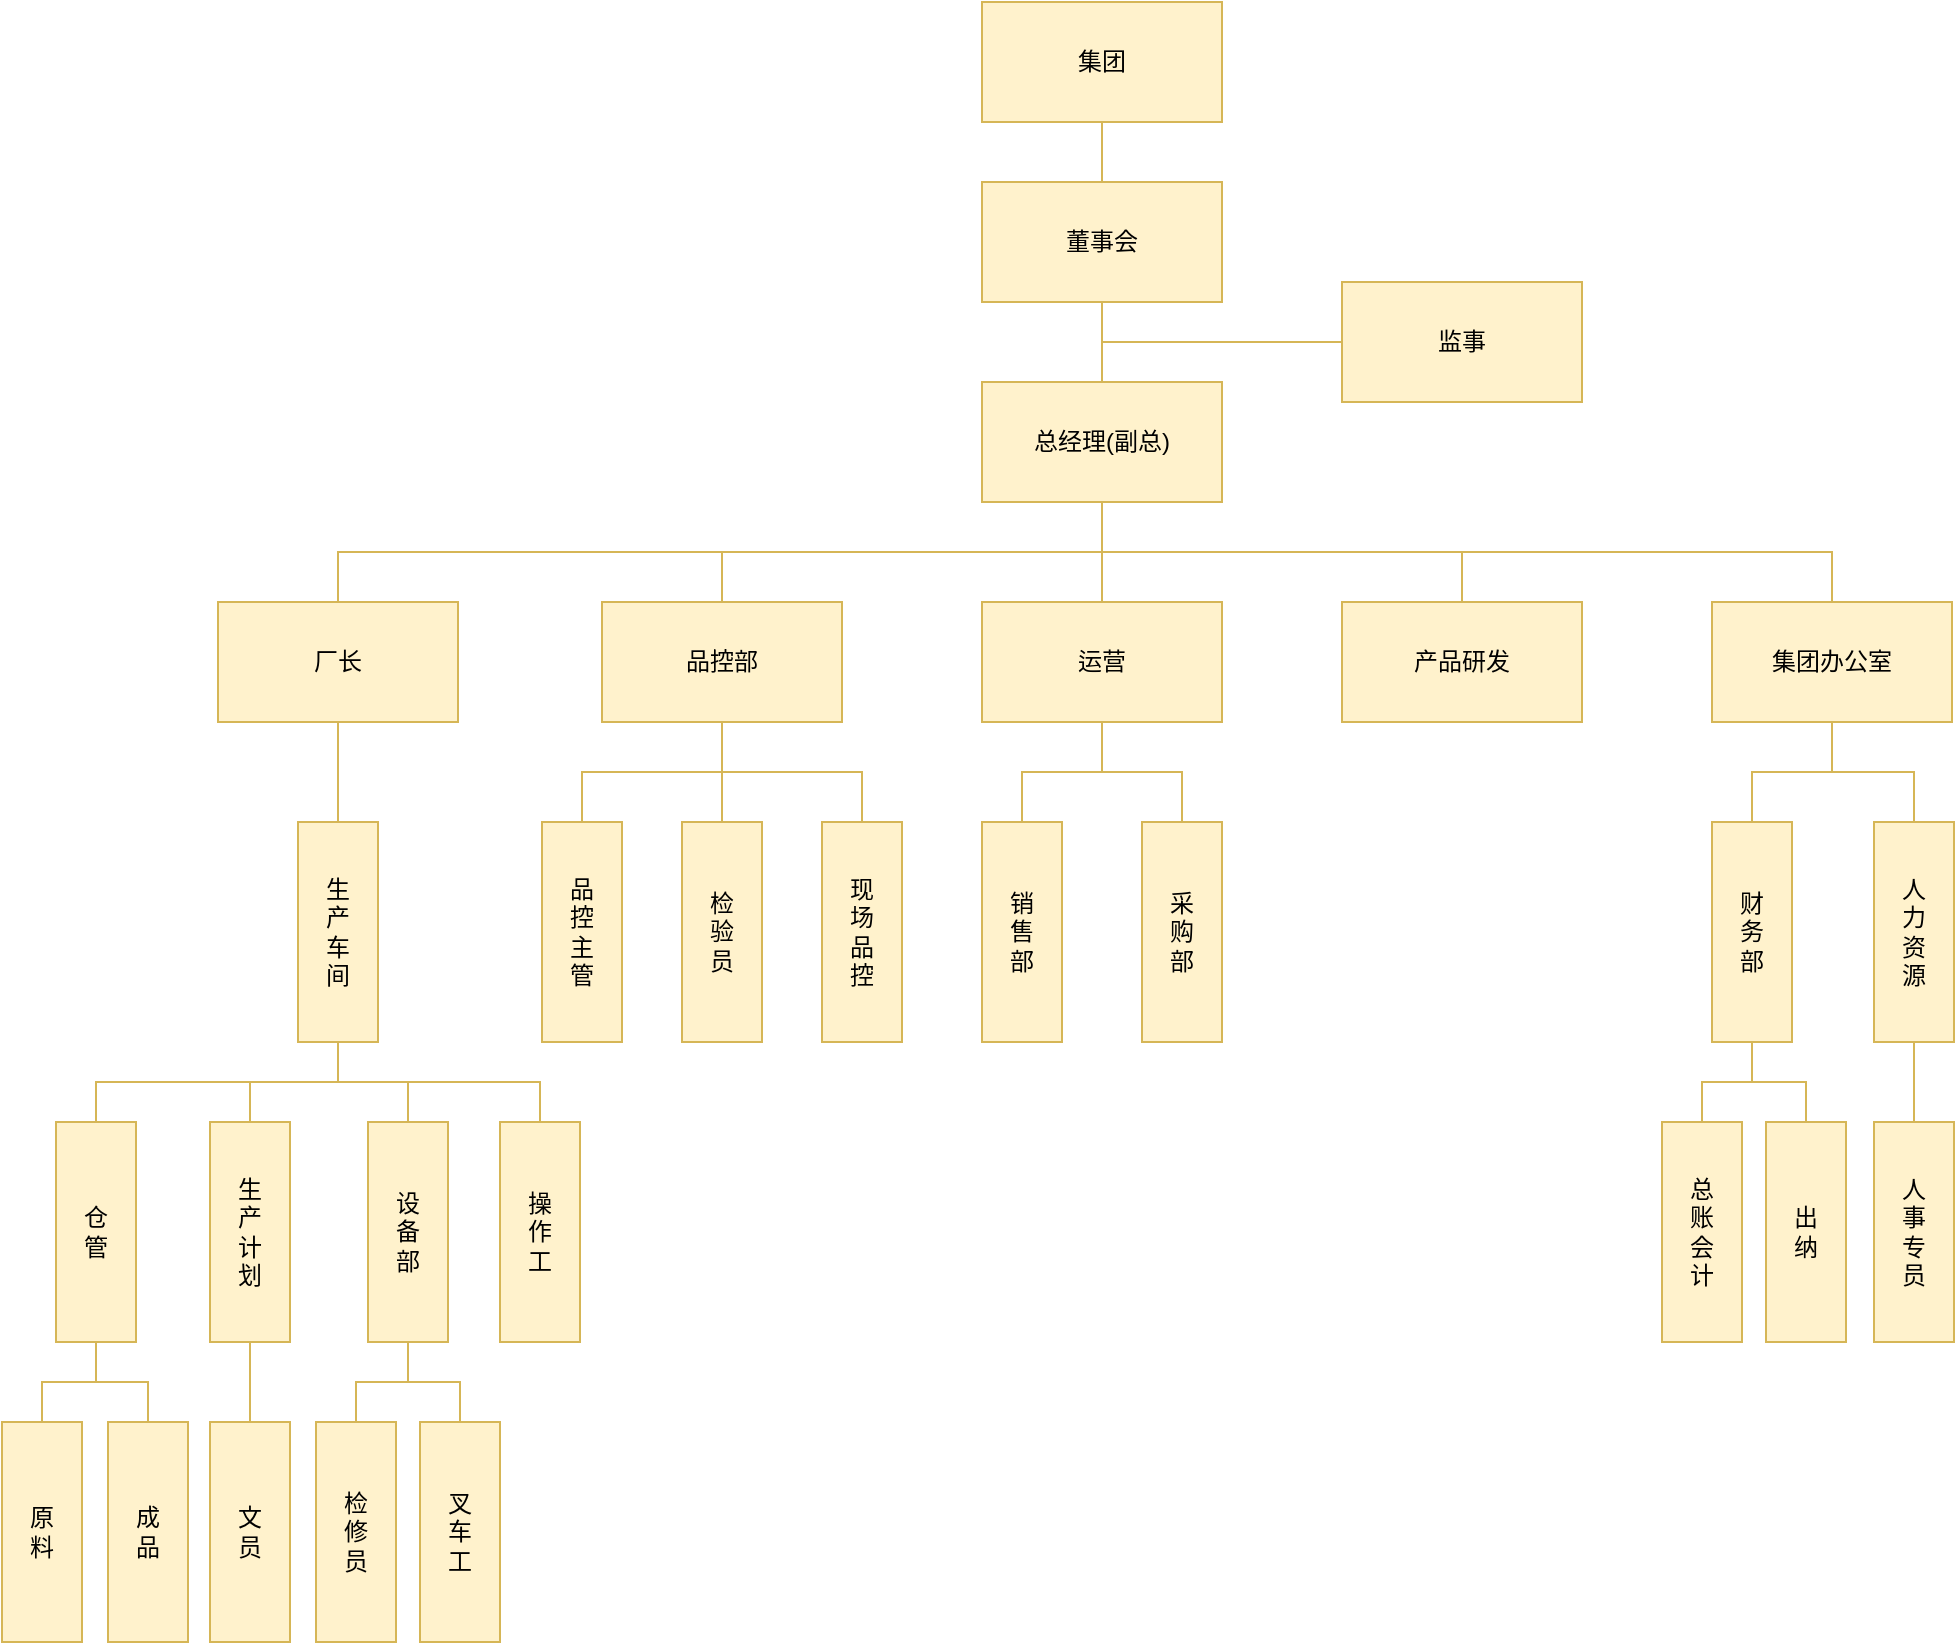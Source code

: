 <mxfile version="20.8.23" type="github">
  <diagram name="第 1 页" id="sqQpHCvgctDliyLKy5rX">
    <mxGraphModel dx="1026" dy="1860" grid="1" gridSize="10" guides="1" tooltips="1" connect="1" arrows="1" fold="1" page="1" pageScale="1" pageWidth="827" pageHeight="1169" math="0" shadow="0">
      <root>
        <mxCell id="0" />
        <mxCell id="1" parent="0" />
        <mxCell id="9nBWldFxYlAShyo2GWVR-32" style="edgeStyle=orthogonalEdgeStyle;rounded=0;orthogonalLoop=1;jettySize=auto;html=1;exitX=0.5;exitY=1;exitDx=0;exitDy=0;fillColor=#fff2cc;strokeColor=#d6b656;endArrow=none;endFill=0;" parent="1" source="nhXdP52gZIE5fKBT5u8z-1" target="G_AN2CLC8beRacx5l1sC-1" edge="1">
          <mxGeometry relative="1" as="geometry" />
        </mxCell>
        <mxCell id="nhXdP52gZIE5fKBT5u8z-1" value="总经理(副总)" style="rounded=0;whiteSpace=wrap;html=1;fillColor=#fff2cc;strokeColor=#d6b656;" parent="1" vertex="1">
          <mxGeometry x="570" y="80" width="120" height="60" as="geometry" />
        </mxCell>
        <mxCell id="9nBWldFxYlAShyo2GWVR-15" style="edgeStyle=orthogonalEdgeStyle;rounded=0;orthogonalLoop=1;jettySize=auto;html=1;exitX=0.5;exitY=1;exitDx=0;exitDy=0;entryX=0.5;entryY=0;entryDx=0;entryDy=0;fillColor=#fff2cc;strokeColor=#d6b656;endArrow=none;endFill=0;" parent="1" source="ilIW_ljpT0uhWPrlmf1J-7" target="9nBWldFxYlAShyo2GWVR-28" edge="1">
          <mxGeometry relative="1" as="geometry">
            <mxPoint x="409" y="300" as="targetPoint" />
          </mxGeometry>
        </mxCell>
        <mxCell id="G_AN2CLC8beRacx5l1sC-1" value="厂长" style="rounded=0;whiteSpace=wrap;html=1;fillColor=#fff2cc;strokeColor=#d6b656;" parent="1" vertex="1">
          <mxGeometry x="188" y="190" width="120" height="60" as="geometry" />
        </mxCell>
        <mxCell id="9nBWldFxYlAShyo2GWVR-56" style="edgeStyle=orthogonalEdgeStyle;rounded=0;orthogonalLoop=1;jettySize=auto;html=1;exitX=0.5;exitY=1;exitDx=0;exitDy=0;entryX=0.5;entryY=0;entryDx=0;entryDy=0;endArrow=none;endFill=0;fillColor=#fff2cc;strokeColor=#d6b656;" parent="1" source="G_AN2CLC8beRacx5l1sC-2" target="9nBWldFxYlAShyo2GWVR-6" edge="1">
          <mxGeometry relative="1" as="geometry" />
        </mxCell>
        <mxCell id="SPiXCdaH_PkydTj0pLrt-7" style="edgeStyle=orthogonalEdgeStyle;rounded=0;orthogonalLoop=1;jettySize=auto;html=1;exitX=0.5;exitY=0;exitDx=0;exitDy=0;entryX=0.5;entryY=1;entryDx=0;entryDy=0;endArrow=none;endFill=0;fillColor=#fff2cc;strokeColor=#d6b656;" parent="1" source="G_AN2CLC8beRacx5l1sC-2" target="nhXdP52gZIE5fKBT5u8z-1" edge="1">
          <mxGeometry relative="1" as="geometry" />
        </mxCell>
        <mxCell id="G_AN2CLC8beRacx5l1sC-2" value="运营" style="rounded=0;whiteSpace=wrap;html=1;fillColor=#fff2cc;strokeColor=#d6b656;" parent="1" vertex="1">
          <mxGeometry x="570" y="190" width="120" height="60" as="geometry" />
        </mxCell>
        <mxCell id="9nBWldFxYlAShyo2GWVR-22" value="" style="edgeStyle=orthogonalEdgeStyle;rounded=0;orthogonalLoop=1;jettySize=auto;html=1;fillColor=#fff2cc;strokeColor=#d6b656;endArrow=none;endFill=0;" parent="1" source="9nBWldFxYlAShyo2GWVR-1" target="nhXdP52gZIE5fKBT5u8z-1" edge="1">
          <mxGeometry relative="1" as="geometry" />
        </mxCell>
        <mxCell id="9nBWldFxYlAShyo2GWVR-1" value="董事会" style="rounded=0;whiteSpace=wrap;html=1;fillColor=#fff2cc;strokeColor=#d6b656;" parent="1" vertex="1">
          <mxGeometry x="570" y="-20" width="120" height="60" as="geometry" />
        </mxCell>
        <mxCell id="SPiXCdaH_PkydTj0pLrt-10" style="edgeStyle=orthogonalEdgeStyle;rounded=0;orthogonalLoop=1;jettySize=auto;html=1;exitX=0.5;exitY=0;exitDx=0;exitDy=0;entryX=0.5;entryY=1;entryDx=0;entryDy=0;endArrow=none;endFill=0;fillColor=#fff2cc;strokeColor=#d6b656;" parent="1" source="9nBWldFxYlAShyo2GWVR-2" target="nhXdP52gZIE5fKBT5u8z-1" edge="1">
          <mxGeometry relative="1" as="geometry" />
        </mxCell>
        <mxCell id="9nBWldFxYlAShyo2GWVR-2" value="产品研发" style="rounded=0;whiteSpace=wrap;html=1;fillColor=#fff2cc;strokeColor=#d6b656;" parent="1" vertex="1">
          <mxGeometry x="750" y="190" width="120" height="60" as="geometry" />
        </mxCell>
        <mxCell id="9nBWldFxYlAShyo2GWVR-33" style="edgeStyle=orthogonalEdgeStyle;rounded=0;orthogonalLoop=1;jettySize=auto;html=1;exitX=0.5;exitY=1;exitDx=0;exitDy=0;entryX=0.5;entryY=0;entryDx=0;entryDy=0;fillColor=#fff2cc;strokeColor=#d6b656;endArrow=none;endFill=0;" parent="1" source="9nBWldFxYlAShyo2GWVR-4" target="9nBWldFxYlAShyo2GWVR-24" edge="1">
          <mxGeometry relative="1" as="geometry" />
        </mxCell>
        <mxCell id="9nBWldFxYlAShyo2GWVR-34" style="edgeStyle=orthogonalEdgeStyle;rounded=0;orthogonalLoop=1;jettySize=auto;html=1;exitX=0.5;exitY=1;exitDx=0;exitDy=0;entryX=0.5;entryY=0;entryDx=0;entryDy=0;fillColor=#fff2cc;strokeColor=#d6b656;endArrow=none;endFill=0;" parent="1" source="9nBWldFxYlAShyo2GWVR-4" target="9nBWldFxYlAShyo2GWVR-23" edge="1">
          <mxGeometry relative="1" as="geometry" />
        </mxCell>
        <mxCell id="SPiXCdaH_PkydTj0pLrt-9" style="edgeStyle=orthogonalEdgeStyle;rounded=0;orthogonalLoop=1;jettySize=auto;html=1;exitX=0.5;exitY=0;exitDx=0;exitDy=0;endArrow=none;endFill=0;entryX=0.5;entryY=1;entryDx=0;entryDy=0;fillColor=#fff2cc;strokeColor=#d6b656;" parent="1" source="9nBWldFxYlAShyo2GWVR-4" target="nhXdP52gZIE5fKBT5u8z-1" edge="1">
          <mxGeometry relative="1" as="geometry">
            <mxPoint x="290" y="140" as="targetPoint" />
          </mxGeometry>
        </mxCell>
        <mxCell id="9nBWldFxYlAShyo2GWVR-4" value="集团办公室" style="rounded=0;whiteSpace=wrap;html=1;fillColor=#fff2cc;strokeColor=#d6b656;" parent="1" vertex="1">
          <mxGeometry x="935" y="190" width="120" height="60" as="geometry" />
        </mxCell>
        <mxCell id="9nBWldFxYlAShyo2GWVR-6" value="销&lt;br&gt;售&lt;br&gt;部" style="rounded=0;whiteSpace=wrap;html=1;fillColor=#fff2cc;strokeColor=#d6b656;" parent="1" vertex="1">
          <mxGeometry x="570" y="300" width="40" height="110" as="geometry" />
        </mxCell>
        <mxCell id="9nBWldFxYlAShyo2GWVR-12" style="edgeStyle=orthogonalEdgeStyle;rounded=0;orthogonalLoop=1;jettySize=auto;html=1;fillColor=#fff2cc;strokeColor=#d6b656;endArrow=none;endFill=0;" parent="1" source="9nBWldFxYlAShyo2GWVR-11" target="G_AN2CLC8beRacx5l1sC-2" edge="1">
          <mxGeometry relative="1" as="geometry" />
        </mxCell>
        <mxCell id="9nBWldFxYlAShyo2GWVR-11" value="采&lt;br&gt;购&lt;br&gt;部" style="rounded=0;whiteSpace=wrap;html=1;fillColor=#fff2cc;strokeColor=#d6b656;" parent="1" vertex="1">
          <mxGeometry x="650" y="300" width="40" height="110" as="geometry" />
        </mxCell>
        <mxCell id="9nBWldFxYlAShyo2GWVR-39" style="edgeStyle=orthogonalEdgeStyle;rounded=0;orthogonalLoop=1;jettySize=auto;html=1;exitX=0.5;exitY=1;exitDx=0;exitDy=0;entryX=0.5;entryY=0;entryDx=0;entryDy=0;fillColor=#fff2cc;strokeColor=#d6b656;endArrow=none;endFill=0;" parent="1" target="9nBWldFxYlAShyo2GWVR-28" edge="1">
          <mxGeometry relative="1" as="geometry">
            <mxPoint x="435" y="300" as="sourcePoint" />
          </mxGeometry>
        </mxCell>
        <mxCell id="9nBWldFxYlAShyo2GWVR-41" style="edgeStyle=orthogonalEdgeStyle;rounded=0;orthogonalLoop=1;jettySize=auto;html=1;exitX=0.5;exitY=1;exitDx=0;exitDy=0;fillColor=#fff2cc;strokeColor=#d6b656;endArrow=none;endFill=0;" parent="1" source="9nBWldFxYlAShyo2GWVR-16" target="9nBWldFxYlAShyo2GWVR-18" edge="1">
          <mxGeometry relative="1" as="geometry" />
        </mxCell>
        <mxCell id="9nBWldFxYlAShyo2GWVR-42" style="edgeStyle=orthogonalEdgeStyle;rounded=0;orthogonalLoop=1;jettySize=auto;html=1;exitX=0.5;exitY=1;exitDx=0;exitDy=0;entryX=0.5;entryY=0;entryDx=0;entryDy=0;fillColor=#fff2cc;strokeColor=#d6b656;endArrow=none;endFill=0;" parent="1" source="9nBWldFxYlAShyo2GWVR-16" target="9nBWldFxYlAShyo2GWVR-19" edge="1">
          <mxGeometry relative="1" as="geometry" />
        </mxCell>
        <mxCell id="9nBWldFxYlAShyo2GWVR-43" style="edgeStyle=orthogonalEdgeStyle;rounded=0;orthogonalLoop=1;jettySize=auto;html=1;exitX=0.5;exitY=1;exitDx=0;exitDy=0;fillColor=#fff2cc;strokeColor=#d6b656;endArrow=none;endFill=0;" parent="1" source="9nBWldFxYlAShyo2GWVR-16" target="9nBWldFxYlAShyo2GWVR-20" edge="1">
          <mxGeometry relative="1" as="geometry" />
        </mxCell>
        <mxCell id="ilIW_ljpT0uhWPrlmf1J-9" style="edgeStyle=orthogonalEdgeStyle;rounded=0;orthogonalLoop=1;jettySize=auto;html=1;exitX=0.5;exitY=0;exitDx=0;exitDy=0;entryX=0.5;entryY=1;entryDx=0;entryDy=0;endArrow=none;endFill=0;fillColor=#fff2cc;strokeColor=#d6b656;" parent="1" source="9nBWldFxYlAShyo2GWVR-16" target="G_AN2CLC8beRacx5l1sC-1" edge="1">
          <mxGeometry relative="1" as="geometry" />
        </mxCell>
        <mxCell id="9nBWldFxYlAShyo2GWVR-16" value="生&lt;br&gt;产&lt;br&gt;车&lt;br&gt;间" style="rounded=0;whiteSpace=wrap;html=1;fillColor=#fff2cc;strokeColor=#d6b656;" parent="1" vertex="1">
          <mxGeometry x="228" y="300" width="40" height="110" as="geometry" />
        </mxCell>
        <mxCell id="9nBWldFxYlAShyo2GWVR-44" style="edgeStyle=orthogonalEdgeStyle;rounded=0;orthogonalLoop=1;jettySize=auto;html=1;exitX=0.5;exitY=1;exitDx=0;exitDy=0;entryX=0.5;entryY=0;entryDx=0;entryDy=0;fillColor=#fff2cc;strokeColor=#d6b656;endArrow=none;endFill=0;" parent="1" source="9nBWldFxYlAShyo2GWVR-18" target="9nBWldFxYlAShyo2GWVR-30" edge="1">
          <mxGeometry relative="1" as="geometry" />
        </mxCell>
        <mxCell id="9nBWldFxYlAShyo2GWVR-45" style="edgeStyle=orthogonalEdgeStyle;rounded=0;orthogonalLoop=1;jettySize=auto;html=1;exitX=0.5;exitY=1;exitDx=0;exitDy=0;entryX=0.5;entryY=0;entryDx=0;entryDy=0;fillColor=#fff2cc;strokeColor=#d6b656;endArrow=none;endFill=0;" parent="1" source="9nBWldFxYlAShyo2GWVR-18" target="9nBWldFxYlAShyo2GWVR-31" edge="1">
          <mxGeometry relative="1" as="geometry">
            <mxPoint x="6" y="575" as="targetPoint" />
          </mxGeometry>
        </mxCell>
        <mxCell id="9nBWldFxYlAShyo2GWVR-18" value="仓&lt;br&gt;管" style="rounded=0;whiteSpace=wrap;html=1;fillColor=#fff2cc;strokeColor=#d6b656;" parent="1" vertex="1">
          <mxGeometry x="107" y="450" width="40" height="110" as="geometry" />
        </mxCell>
        <mxCell id="9nBWldFxYlAShyo2GWVR-49" style="edgeStyle=orthogonalEdgeStyle;rounded=0;orthogonalLoop=1;jettySize=auto;html=1;exitX=0.5;exitY=1;exitDx=0;exitDy=0;fillColor=#fff2cc;strokeColor=#d6b656;endArrow=none;endFill=0;" parent="1" source="9nBWldFxYlAShyo2GWVR-19" target="9nBWldFxYlAShyo2GWVR-48" edge="1">
          <mxGeometry relative="1" as="geometry" />
        </mxCell>
        <mxCell id="9nBWldFxYlAShyo2GWVR-19" value="生&lt;br&gt;产&lt;br&gt;计&lt;br&gt;划" style="rounded=0;whiteSpace=wrap;html=1;fillColor=#fff2cc;strokeColor=#d6b656;" parent="1" vertex="1">
          <mxGeometry x="184" y="450" width="40" height="110" as="geometry" />
        </mxCell>
        <mxCell id="9nBWldFxYlAShyo2GWVR-65" style="edgeStyle=orthogonalEdgeStyle;rounded=0;orthogonalLoop=1;jettySize=auto;html=1;exitX=0.5;exitY=1;exitDx=0;exitDy=0;entryX=0.5;entryY=0;entryDx=0;entryDy=0;strokeColor=#d6b656;endArrow=none;endFill=0;fillColor=#fff2cc;" parent="1" source="9nBWldFxYlAShyo2GWVR-20" target="9nBWldFxYlAShyo2GWVR-63" edge="1">
          <mxGeometry relative="1" as="geometry" />
        </mxCell>
        <mxCell id="9nBWldFxYlAShyo2GWVR-66" style="edgeStyle=orthogonalEdgeStyle;rounded=0;orthogonalLoop=1;jettySize=auto;html=1;exitX=0.5;exitY=1;exitDx=0;exitDy=0;entryX=0.5;entryY=0;entryDx=0;entryDy=0;strokeColor=#d6b656;endArrow=none;endFill=0;fillColor=#fff2cc;" parent="1" source="9nBWldFxYlAShyo2GWVR-20" target="9nBWldFxYlAShyo2GWVR-64" edge="1">
          <mxGeometry relative="1" as="geometry" />
        </mxCell>
        <mxCell id="9nBWldFxYlAShyo2GWVR-20" value="设&lt;br&gt;备&lt;br&gt;部" style="rounded=0;whiteSpace=wrap;html=1;fillColor=#fff2cc;strokeColor=#d6b656;" parent="1" vertex="1">
          <mxGeometry x="263" y="450" width="40" height="110" as="geometry" />
        </mxCell>
        <mxCell id="CwKJjLJb3ZC2NQ_0CYJV-1" style="edgeStyle=orthogonalEdgeStyle;rounded=0;orthogonalLoop=1;jettySize=auto;html=1;exitX=0.5;exitY=0;exitDx=0;exitDy=0;entryX=0.5;entryY=1;entryDx=0;entryDy=0;fillColor=#fff2cc;strokeColor=#d6b656;endArrow=none;endFill=0;" edge="1" parent="1" source="9nBWldFxYlAShyo2GWVR-21" target="ilIW_ljpT0uhWPrlmf1J-7">
          <mxGeometry relative="1" as="geometry" />
        </mxCell>
        <mxCell id="9nBWldFxYlAShyo2GWVR-21" value="品&lt;br&gt;控&lt;br&gt;主&lt;br&gt;管" style="rounded=0;whiteSpace=wrap;html=1;fillColor=#fff2cc;strokeColor=#d6b656;" parent="1" vertex="1">
          <mxGeometry x="350" y="300" width="40" height="110" as="geometry" />
        </mxCell>
        <mxCell id="9nBWldFxYlAShyo2GWVR-61" style="edgeStyle=orthogonalEdgeStyle;rounded=0;orthogonalLoop=1;jettySize=auto;html=1;exitX=0.5;exitY=1;exitDx=0;exitDy=0;entryX=0.5;entryY=0;entryDx=0;entryDy=0;strokeColor=#d6b656;endArrow=none;endFill=0;fillColor=#fff2cc;" parent="1" source="9nBWldFxYlAShyo2GWVR-23" target="9nBWldFxYlAShyo2GWVR-27" edge="1">
          <mxGeometry relative="1" as="geometry" />
        </mxCell>
        <mxCell id="9nBWldFxYlAShyo2GWVR-23" value="人&lt;br&gt;力&lt;br&gt;资&lt;br&gt;源" style="rounded=0;whiteSpace=wrap;html=1;fillColor=#fff2cc;strokeColor=#d6b656;" parent="1" vertex="1">
          <mxGeometry x="1016" y="300" width="40" height="110" as="geometry" />
        </mxCell>
        <mxCell id="9nBWldFxYlAShyo2GWVR-35" style="edgeStyle=orthogonalEdgeStyle;rounded=0;orthogonalLoop=1;jettySize=auto;html=1;exitX=0.5;exitY=1;exitDx=0;exitDy=0;fillColor=#fff2cc;strokeColor=#d6b656;endArrow=none;endFill=0;" parent="1" source="9nBWldFxYlAShyo2GWVR-24" target="9nBWldFxYlAShyo2GWVR-25" edge="1">
          <mxGeometry relative="1" as="geometry" />
        </mxCell>
        <mxCell id="9nBWldFxYlAShyo2GWVR-36" style="edgeStyle=orthogonalEdgeStyle;rounded=0;orthogonalLoop=1;jettySize=auto;html=1;exitX=0.5;exitY=1;exitDx=0;exitDy=0;entryX=0.5;entryY=0;entryDx=0;entryDy=0;fillColor=#fff2cc;strokeColor=#d6b656;endArrow=none;endFill=0;" parent="1" source="9nBWldFxYlAShyo2GWVR-24" target="9nBWldFxYlAShyo2GWVR-26" edge="1">
          <mxGeometry relative="1" as="geometry" />
        </mxCell>
        <mxCell id="9nBWldFxYlAShyo2GWVR-24" value="财&lt;br&gt;务&lt;br&gt;部" style="rounded=0;whiteSpace=wrap;html=1;fillColor=#fff2cc;strokeColor=#d6b656;" parent="1" vertex="1">
          <mxGeometry x="935" y="300" width="40" height="110" as="geometry" />
        </mxCell>
        <mxCell id="9nBWldFxYlAShyo2GWVR-25" value="总&lt;br&gt;账&lt;br&gt;会&lt;br&gt;计" style="rounded=0;whiteSpace=wrap;html=1;fillColor=#fff2cc;strokeColor=#d6b656;" parent="1" vertex="1">
          <mxGeometry x="910" y="450" width="40" height="110" as="geometry" />
        </mxCell>
        <mxCell id="9nBWldFxYlAShyo2GWVR-26" value="出&lt;br&gt;纳" style="rounded=0;whiteSpace=wrap;html=1;fillColor=#fff2cc;strokeColor=#d6b656;" parent="1" vertex="1">
          <mxGeometry x="962" y="450" width="40" height="110" as="geometry" />
        </mxCell>
        <mxCell id="9nBWldFxYlAShyo2GWVR-27" value="人&lt;br&gt;事&lt;br&gt;专&lt;br&gt;员" style="rounded=0;whiteSpace=wrap;html=1;fillColor=#fff2cc;strokeColor=#d6b656;" parent="1" vertex="1">
          <mxGeometry x="1016" y="450" width="40" height="110" as="geometry" />
        </mxCell>
        <mxCell id="9nBWldFxYlAShyo2GWVR-28" value="检&lt;br&gt;验&lt;br&gt;员" style="rounded=0;whiteSpace=wrap;html=1;fillColor=#fff2cc;strokeColor=#d6b656;" parent="1" vertex="1">
          <mxGeometry x="420" y="300" width="40" height="110" as="geometry" />
        </mxCell>
        <mxCell id="CwKJjLJb3ZC2NQ_0CYJV-2" style="edgeStyle=orthogonalEdgeStyle;rounded=0;orthogonalLoop=1;jettySize=auto;html=1;exitX=0.5;exitY=0;exitDx=0;exitDy=0;entryX=0.5;entryY=1;entryDx=0;entryDy=0;fillColor=#fff2cc;strokeColor=#d6b656;endArrow=none;endFill=0;" edge="1" parent="1" source="9nBWldFxYlAShyo2GWVR-29" target="ilIW_ljpT0uhWPrlmf1J-7">
          <mxGeometry relative="1" as="geometry" />
        </mxCell>
        <mxCell id="9nBWldFxYlAShyo2GWVR-29" value="现&lt;br&gt;场&lt;br&gt;品&lt;br&gt;控" style="rounded=0;whiteSpace=wrap;html=1;fillColor=#fff2cc;strokeColor=#d6b656;" parent="1" vertex="1">
          <mxGeometry x="490" y="300" width="40" height="110" as="geometry" />
        </mxCell>
        <mxCell id="9nBWldFxYlAShyo2GWVR-30" value="原&lt;br&gt;料" style="rounded=0;whiteSpace=wrap;html=1;fillColor=#fff2cc;strokeColor=#d6b656;align=center;verticalAlign=middle;" parent="1" vertex="1">
          <mxGeometry x="80" y="600" width="40" height="110" as="geometry" />
        </mxCell>
        <mxCell id="9nBWldFxYlAShyo2GWVR-31" value="成&lt;br&gt;品" style="rounded=0;whiteSpace=wrap;html=1;fillColor=#fff2cc;strokeColor=#d6b656;align=center;verticalAlign=middle;" parent="1" vertex="1">
          <mxGeometry x="133" y="600" width="40" height="110" as="geometry" />
        </mxCell>
        <mxCell id="9nBWldFxYlAShyo2GWVR-48" value="文&lt;br&gt;员" style="rounded=0;whiteSpace=wrap;html=1;fillColor=#fff2cc;strokeColor=#d6b656;align=center;verticalAlign=middle;" parent="1" vertex="1">
          <mxGeometry x="184" y="600" width="40" height="110" as="geometry" />
        </mxCell>
        <mxCell id="9nBWldFxYlAShyo2GWVR-63" value="检&lt;br&gt;修&lt;br&gt;员" style="rounded=0;whiteSpace=wrap;html=1;fillColor=#fff2cc;strokeColor=#d6b656;align=center;verticalAlign=middle;" parent="1" vertex="1">
          <mxGeometry x="237" y="600" width="40" height="110" as="geometry" />
        </mxCell>
        <mxCell id="9nBWldFxYlAShyo2GWVR-64" value="叉&lt;br&gt;车&lt;br&gt;工" style="rounded=0;whiteSpace=wrap;html=1;fillColor=#fff2cc;strokeColor=#d6b656;align=center;verticalAlign=middle;" parent="1" vertex="1">
          <mxGeometry x="289" y="600" width="40" height="110" as="geometry" />
        </mxCell>
        <mxCell id="ilIW_ljpT0uhWPrlmf1J-44" style="edgeStyle=orthogonalEdgeStyle;rounded=0;orthogonalLoop=1;jettySize=auto;html=1;exitX=0.5;exitY=1;exitDx=0;exitDy=0;entryX=0.5;entryY=0;entryDx=0;entryDy=0;endArrow=none;endFill=0;fillColor=#fff2cc;strokeColor=#d6b656;" parent="1" source="ilIW_ljpT0uhWPrlmf1J-1" target="9nBWldFxYlAShyo2GWVR-1" edge="1">
          <mxGeometry relative="1" as="geometry" />
        </mxCell>
        <mxCell id="ilIW_ljpT0uhWPrlmf1J-1" value="集团" style="rounded=0;whiteSpace=wrap;html=1;fillColor=#fff2cc;strokeColor=#d6b656;" parent="1" vertex="1">
          <mxGeometry x="570" y="-110" width="120" height="60" as="geometry" />
        </mxCell>
        <mxCell id="ilIW_ljpT0uhWPrlmf1J-4" style="edgeStyle=none;rounded=0;orthogonalLoop=1;jettySize=auto;html=1;exitX=0;exitY=0.5;exitDx=0;exitDy=0;endArrow=none;endFill=0;fillColor=#fff2cc;strokeColor=#d6b656;" parent="1" source="ilIW_ljpT0uhWPrlmf1J-3" edge="1">
          <mxGeometry relative="1" as="geometry">
            <mxPoint x="630" y="60" as="targetPoint" />
          </mxGeometry>
        </mxCell>
        <mxCell id="ilIW_ljpT0uhWPrlmf1J-3" value="监事" style="rounded=0;whiteSpace=wrap;html=1;fillColor=#fff2cc;strokeColor=#d6b656;" parent="1" vertex="1">
          <mxGeometry x="750" y="30" width="120" height="60" as="geometry" />
        </mxCell>
        <mxCell id="SPiXCdaH_PkydTj0pLrt-1" style="edgeStyle=orthogonalEdgeStyle;rounded=0;orthogonalLoop=1;jettySize=auto;html=1;exitX=0.5;exitY=0;exitDx=0;exitDy=0;fillColor=#fff2cc;strokeColor=#d6b656;endArrow=none;endFill=0;" parent="1" source="ilIW_ljpT0uhWPrlmf1J-7" target="nhXdP52gZIE5fKBT5u8z-1" edge="1">
          <mxGeometry relative="1" as="geometry" />
        </mxCell>
        <mxCell id="ilIW_ljpT0uhWPrlmf1J-7" value="品控部" style="rounded=0;whiteSpace=wrap;html=1;fillColor=#fff2cc;strokeColor=#d6b656;" parent="1" vertex="1">
          <mxGeometry x="380" y="190" width="120" height="60" as="geometry" />
        </mxCell>
        <mxCell id="ilIW_ljpT0uhWPrlmf1J-43" style="edgeStyle=orthogonalEdgeStyle;rounded=0;orthogonalLoop=1;jettySize=auto;html=1;exitX=0.5;exitY=0;exitDx=0;exitDy=0;entryX=0.5;entryY=1;entryDx=0;entryDy=0;endArrow=none;endFill=0;fillColor=#fff2cc;strokeColor=#d6b656;" parent="1" source="ilIW_ljpT0uhWPrlmf1J-42" target="9nBWldFxYlAShyo2GWVR-16" edge="1">
          <mxGeometry relative="1" as="geometry" />
        </mxCell>
        <mxCell id="ilIW_ljpT0uhWPrlmf1J-42" value="操&lt;br&gt;作&lt;br&gt;工" style="rounded=0;whiteSpace=wrap;html=1;fillColor=#fff2cc;strokeColor=#d6b656;" parent="1" vertex="1">
          <mxGeometry x="329" y="450" width="40" height="110" as="geometry" />
        </mxCell>
      </root>
    </mxGraphModel>
  </diagram>
</mxfile>
